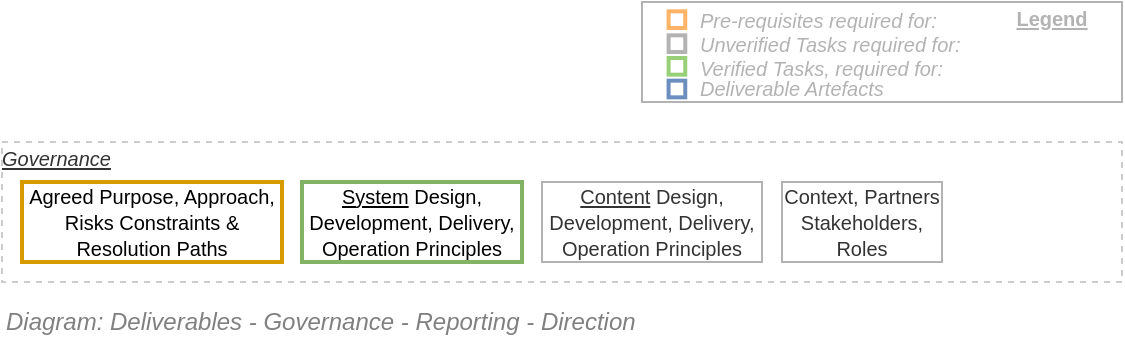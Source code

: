 <mxfile version="17.5.0" type="google"><diagram name="Governance Reporting - Direction" id="HIiPW0AtiWLlY2QSbEdt"><mxGraphModel grid="1" page="1" gridSize="10" guides="1" tooltips="1" connect="1" arrows="1" fold="1" pageScale="1" pageWidth="827" pageHeight="1169" math="0" shadow="0"><root><mxCell id="KnugfWQ5v96eqnNzj_2N-0"/><mxCell id="KnugfWQ5v96eqnNzj_2N-1" value="Diagram" parent="KnugfWQ5v96eqnNzj_2N-0"/><mxCell id="KnugfWQ5v96eqnNzj_2N-4" value="&lt;i&gt;&lt;u&gt;&lt;font style=&quot;font-size: 10px&quot;&gt;Governance&lt;/font&gt;&lt;/u&gt;&lt;/i&gt;" style="rounded=0;whiteSpace=wrap;html=1;shadow=0;glass=0;comic=0;strokeColor=#CCCCCC;fillColor=none;fontSize=11;align=left;fontColor=#333333;recursiveResize=0;container=1;collapsible=0;verticalAlign=top;absoluteArcSize=1;spacing=0;spacingTop=-3;dashed=1;arcSize=16;" vertex="1" parent="KnugfWQ5v96eqnNzj_2N-1"><mxGeometry x="120" y="230" width="560" height="70" as="geometry"/></mxCell><mxCell id="KnugfWQ5v96eqnNzj_2N-5" value="&lt;font style=&quot;font-size: 10px&quot;&gt;Agreed Purpose, Approach, Risks Constraints &amp;amp; Resolution Paths&lt;/font&gt;" style="rounded=0;whiteSpace=wrap;html=1;shadow=0;glass=0;comic=0;strokeColor=#d79b00;fontSize=11;align=center;recursiveResize=0;container=1;collapsible=0;verticalAlign=middle;fillColor=none;strokeWidth=2;" vertex="1" parent="KnugfWQ5v96eqnNzj_2N-4"><mxGeometry x="10" y="20" width="130" height="40" as="geometry"/></mxCell><mxCell id="KnugfWQ5v96eqnNzj_2N-6" value="&lt;font style=&quot;font-size: 10px&quot;&gt;&lt;u&gt;System&lt;/u&gt; Design, Development, Delivery,&lt;br&gt;Operation Principles&lt;/font&gt;" style="rounded=0;whiteSpace=wrap;html=1;shadow=0;glass=0;comic=0;strokeColor=#82b366;fontSize=11;align=center;recursiveResize=0;container=1;collapsible=0;verticalAlign=middle;fillColor=none;strokeWidth=2;" vertex="1" parent="KnugfWQ5v96eqnNzj_2N-4"><mxGeometry x="150" y="20" width="110" height="40" as="geometry"/></mxCell><mxCell id="KnugfWQ5v96eqnNzj_2N-7" value="&lt;font style=&quot;font-size: 10px&quot;&gt;&lt;u&gt;Content&lt;/u&gt; Design, Development, Delivery, Operation Principles&lt;/font&gt;" style="rounded=0;whiteSpace=wrap;html=1;shadow=0;glass=0;comic=0;strokeColor=#B3B3B3;fillColor=none;fontSize=11;align=center;fontColor=#333333;recursiveResize=0;container=1;collapsible=0;verticalAlign=middle;" vertex="1" parent="KnugfWQ5v96eqnNzj_2N-4"><mxGeometry x="270" y="20" width="110" height="40" as="geometry"/></mxCell><mxCell id="KvhqtOmDFXqOpUIWSRSk-0" value="&lt;span style=&quot;font-size: 10px&quot;&gt;Context, Partners Stakeholders, &lt;br&gt;Roles&lt;/span&gt;" style="rounded=0;whiteSpace=wrap;html=1;shadow=0;glass=0;comic=0;strokeColor=#B3B3B3;fillColor=none;fontSize=11;align=center;fontColor=#333333;recursiveResize=0;container=1;collapsible=0;verticalAlign=middle;" vertex="1" parent="KnugfWQ5v96eqnNzj_2N-4"><mxGeometry x="390" y="20" width="80" height="40" as="geometry"/></mxCell><mxCell id="KnugfWQ5v96eqnNzj_2N-8" value="&lt;font style=&quot;font-size: 12px&quot;&gt;Diagram: Deliverables - Governance - Reporting - Direction&lt;br style=&quot;font-size: 12px&quot;&gt;&lt;/font&gt;" style="text;strokeColor=none;fillColor=none;html=1;fontSize=12;fontStyle=2;verticalAlign=middle;align=left;shadow=0;glass=0;comic=0;opacity=30;fontColor=#808080;rounded=0;" vertex="1" parent="KnugfWQ5v96eqnNzj_2N-1"><mxGeometry x="120" y="310" width="520" height="20" as="geometry"/></mxCell><mxCell id="KnugfWQ5v96eqnNzj_2N-9" value="Legend" parent="KnugfWQ5v96eqnNzj_2N-0"/><mxCell id="KnugfWQ5v96eqnNzj_2N-10" value="" style="rounded=0;whiteSpace=wrap;html=1;fontSize=10;align=left;container=1;collapsible=0;fontColor=#B3B3B3;strokeColor=#B3B3B3;" vertex="1" parent="KnugfWQ5v96eqnNzj_2N-9"><mxGeometry x="440" y="160" width="240" height="50" as="geometry"/></mxCell><mxCell id="KnugfWQ5v96eqnNzj_2N-11" value="" style="whiteSpace=wrap;html=1;aspect=fixed;fillColor=none;fontSize=10;align=left;fontStyle=2;strokeWidth=2;strokeColor=#FFB366;" vertex="1" parent="KnugfWQ5v96eqnNzj_2N-10"><mxGeometry x="13.294" y="4.667" width="8.333" height="8.333" as="geometry"/></mxCell><mxCell id="KnugfWQ5v96eqnNzj_2N-12" value="" style="whiteSpace=wrap;html=1;aspect=fixed;fillColor=none;fontSize=10;align=left;fontStyle=2;strokeWidth=2;strokeColor=#97D077;" vertex="1" parent="KnugfWQ5v96eqnNzj_2N-10"><mxGeometry x="13.294" y="28" width="8.333" height="8.333" as="geometry"/></mxCell><mxCell id="KnugfWQ5v96eqnNzj_2N-13" value="" style="whiteSpace=wrap;html=1;aspect=fixed;strokeColor=#6c8ebf;fontSize=10;align=left;fontStyle=2;strokeWidth=2;fillColor=none;" vertex="1" parent="KnugfWQ5v96eqnNzj_2N-10"><mxGeometry x="13.294" y="39.333" width="8.333" height="8.333" as="geometry"/></mxCell><mxCell id="KnugfWQ5v96eqnNzj_2N-14" value="Pre-requisites required for:" style="text;html=1;strokeColor=none;fillColor=none;align=left;verticalAlign=middle;whiteSpace=wrap;rounded=0;fontSize=10;fontStyle=2;fontColor=#B3B3B3;" vertex="1" parent="KnugfWQ5v96eqnNzj_2N-10"><mxGeometry x="26.595" y="4.667" width="213.405" height="8.333" as="geometry"/></mxCell><mxCell id="KnugfWQ5v96eqnNzj_2N-15" value="Verified Tasks, required for:" style="text;html=1;strokeColor=none;fillColor=none;align=left;verticalAlign=middle;whiteSpace=wrap;rounded=0;fontSize=10;fontStyle=2;fontColor=#B3B3B3;" vertex="1" parent="KnugfWQ5v96eqnNzj_2N-10"><mxGeometry x="26.59" y="30" width="213.41" height="6.33" as="geometry"/></mxCell><mxCell id="KnugfWQ5v96eqnNzj_2N-16" value="Deliverable Artefacts" style="text;html=1;strokeColor=none;fillColor=none;align=left;verticalAlign=middle;whiteSpace=wrap;rounded=0;fontSize=10;fontStyle=2;fontColor=#B3B3B3;" vertex="1" parent="KnugfWQ5v96eqnNzj_2N-10"><mxGeometry x="26.595" y="39.333" width="213.405" height="8.333" as="geometry"/></mxCell><mxCell id="KnugfWQ5v96eqnNzj_2N-17" value="Legend" style="text;html=1;strokeColor=none;fillColor=none;align=center;verticalAlign=middle;whiteSpace=wrap;rounded=0;fontSize=10;fontStyle=5;fontColor=#B3B3B3;" vertex="1" parent="KnugfWQ5v96eqnNzj_2N-10"><mxGeometry x="180" width="50" height="16.67" as="geometry"/></mxCell><mxCell id="KnugfWQ5v96eqnNzj_2N-18" value="" style="whiteSpace=wrap;html=1;aspect=fixed;fontSize=10;align=left;fontStyle=2;strokeWidth=2;fontColor=#333333;fillColor=none;strokeColor=#B3B3B3;" vertex="1" parent="KnugfWQ5v96eqnNzj_2N-10"><mxGeometry x="13.294" y="16.667" width="8.333" height="8.333" as="geometry"/></mxCell><mxCell id="KnugfWQ5v96eqnNzj_2N-19" value="Unverified Tasks required for:" style="text;html=1;strokeColor=none;fillColor=none;align=left;verticalAlign=middle;whiteSpace=wrap;rounded=0;fontSize=10;fontStyle=2;fontColor=#B3B3B3;" vertex="1" parent="KnugfWQ5v96eqnNzj_2N-10"><mxGeometry x="26.595" y="16.667" width="213.405" height="8.333" as="geometry"/></mxCell><mxCell id="KnugfWQ5v96eqnNzj_2N-20" value="Title/Diagram" parent="KnugfWQ5v96eqnNzj_2N-0"/></root></mxGraphModel></diagram></mxfile>